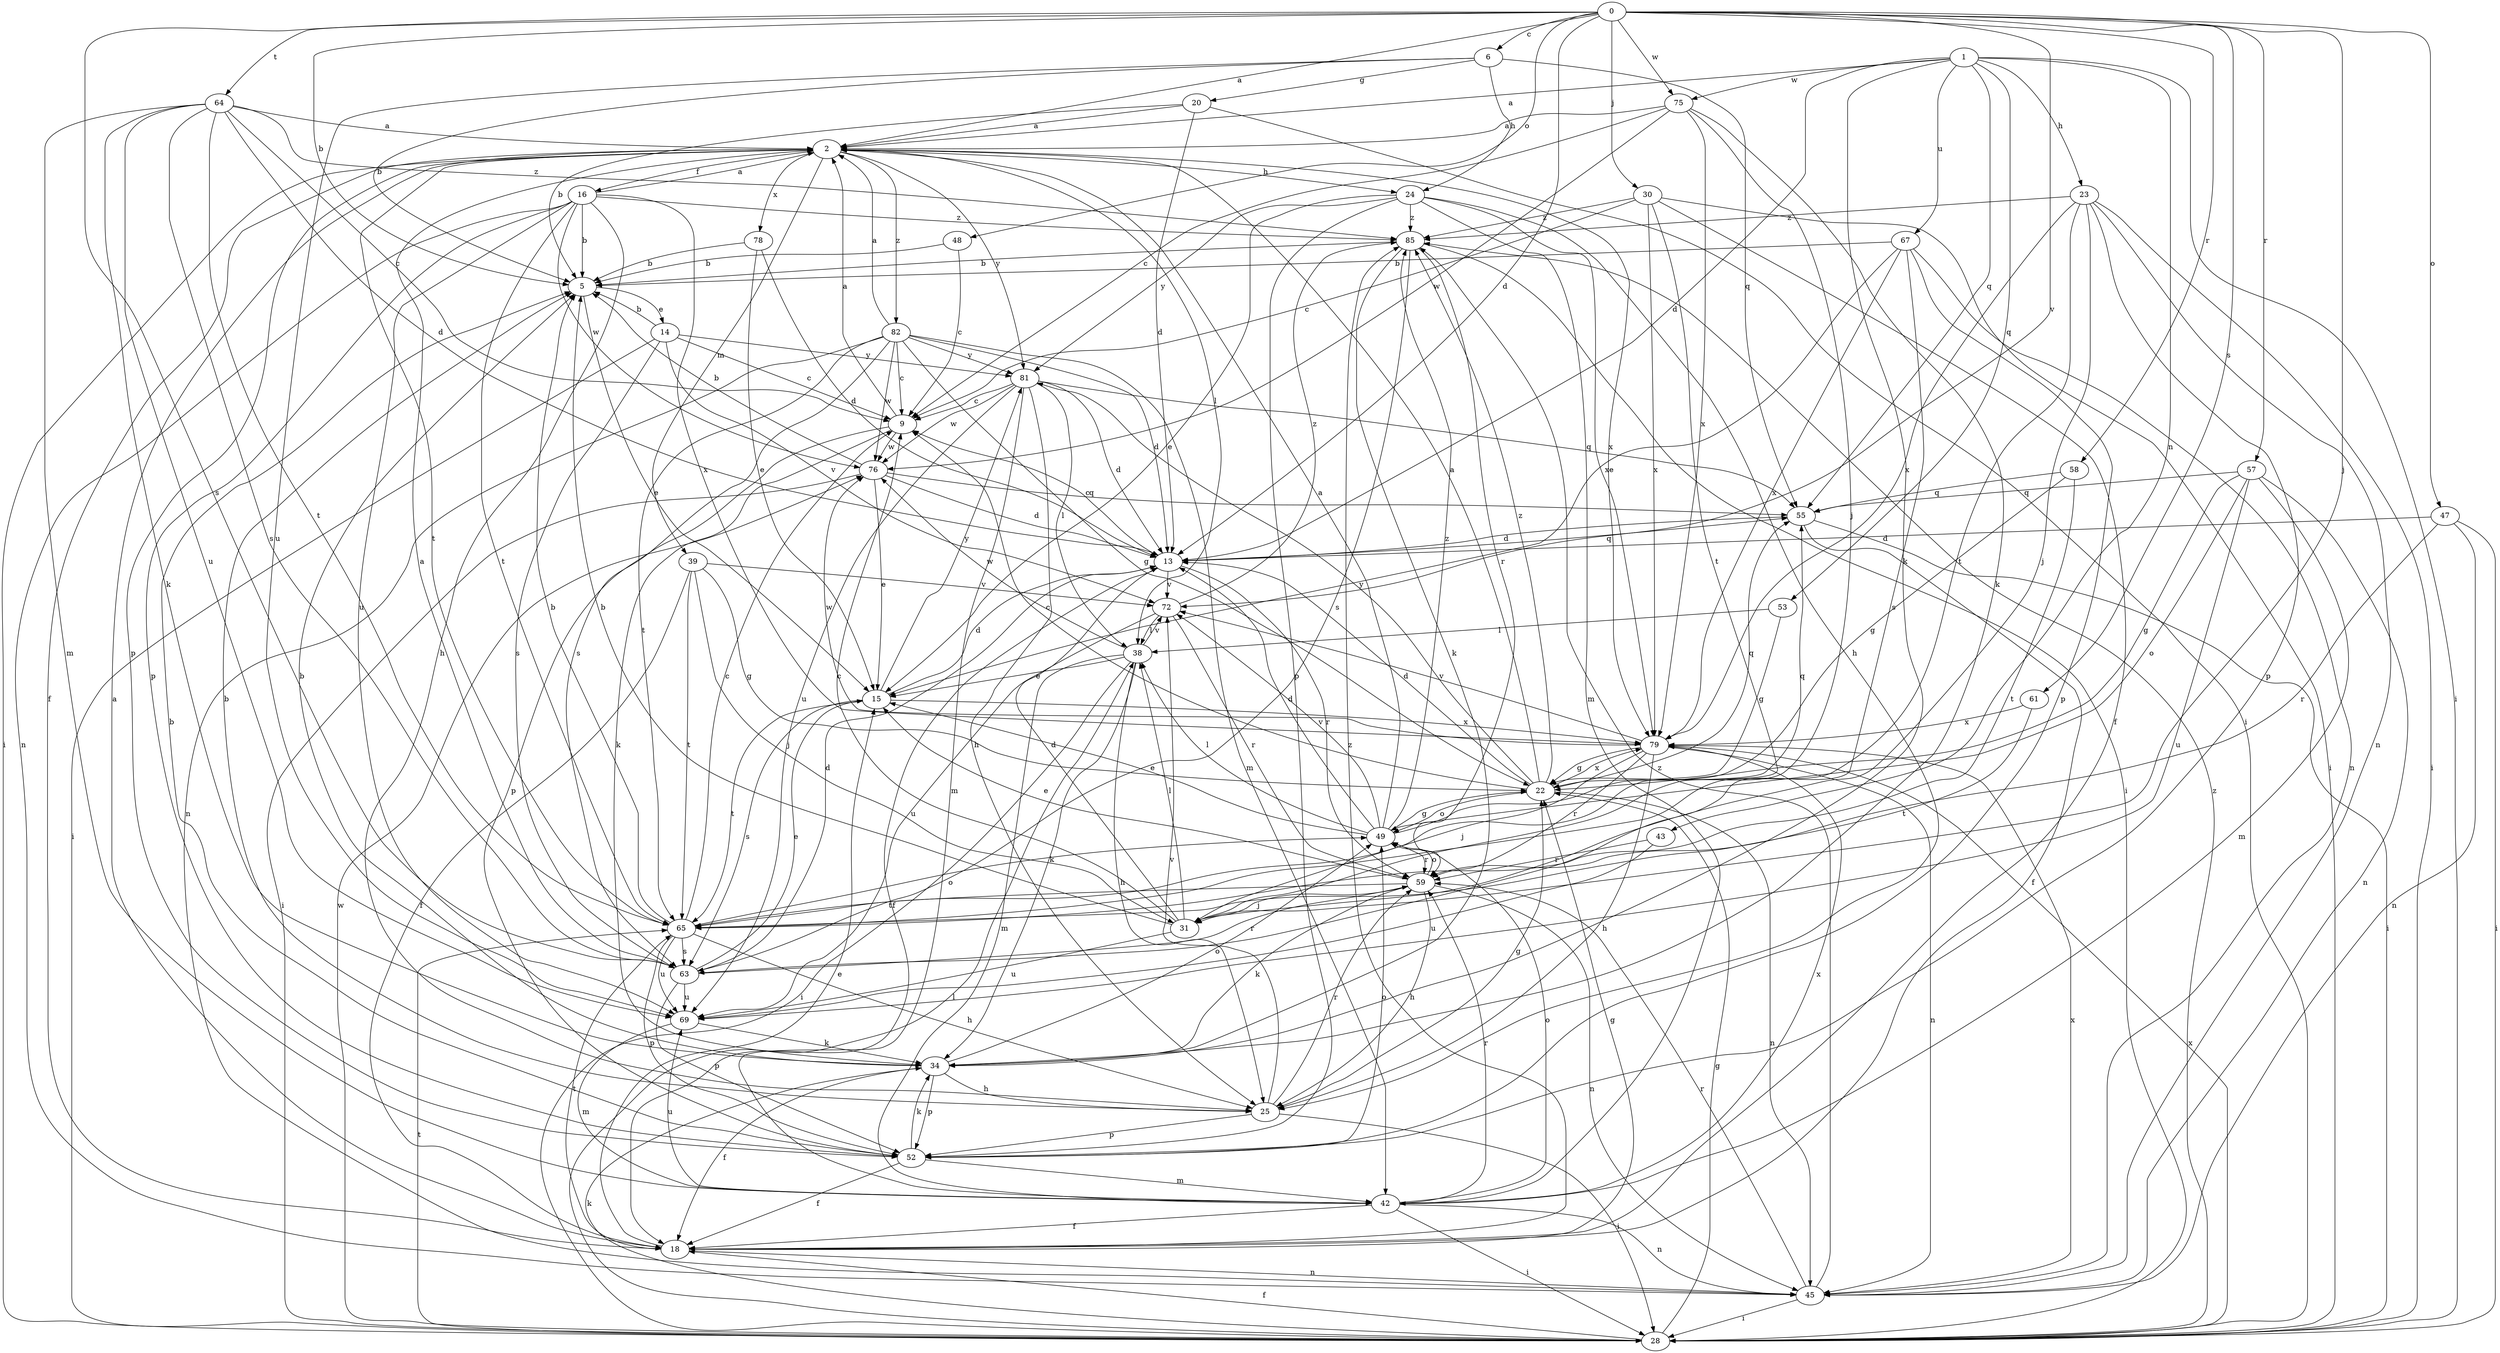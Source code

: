 strict digraph  {
0;
1;
2;
5;
6;
9;
13;
14;
15;
16;
18;
20;
22;
23;
24;
25;
28;
30;
31;
34;
38;
39;
42;
43;
45;
47;
48;
49;
52;
53;
55;
57;
58;
59;
61;
63;
64;
65;
67;
69;
72;
75;
76;
78;
79;
81;
82;
85;
0 -> 2  [label=a];
0 -> 5  [label=b];
0 -> 6  [label=c];
0 -> 13  [label=d];
0 -> 30  [label=j];
0 -> 31  [label=j];
0 -> 47  [label=o];
0 -> 48  [label=o];
0 -> 57  [label=r];
0 -> 58  [label=r];
0 -> 61  [label=s];
0 -> 63  [label=s];
0 -> 64  [label=t];
0 -> 72  [label=v];
0 -> 75  [label=w];
1 -> 2  [label=a];
1 -> 13  [label=d];
1 -> 23  [label=h];
1 -> 28  [label=i];
1 -> 34  [label=k];
1 -> 43  [label=n];
1 -> 53  [label=q];
1 -> 55  [label=q];
1 -> 67  [label=u];
1 -> 75  [label=w];
2 -> 16  [label=f];
2 -> 18  [label=f];
2 -> 24  [label=h];
2 -> 28  [label=i];
2 -> 38  [label=l];
2 -> 39  [label=m];
2 -> 52  [label=p];
2 -> 65  [label=t];
2 -> 78  [label=x];
2 -> 79  [label=x];
2 -> 81  [label=y];
2 -> 82  [label=z];
5 -> 14  [label=e];
5 -> 15  [label=e];
6 -> 5  [label=b];
6 -> 20  [label=g];
6 -> 24  [label=h];
6 -> 55  [label=q];
6 -> 69  [label=u];
9 -> 2  [label=a];
9 -> 34  [label=k];
9 -> 52  [label=p];
9 -> 76  [label=w];
13 -> 9  [label=c];
13 -> 18  [label=f];
13 -> 55  [label=q];
13 -> 59  [label=r];
13 -> 72  [label=v];
14 -> 5  [label=b];
14 -> 9  [label=c];
14 -> 28  [label=i];
14 -> 63  [label=s];
14 -> 72  [label=v];
14 -> 81  [label=y];
15 -> 13  [label=d];
15 -> 63  [label=s];
15 -> 65  [label=t];
15 -> 79  [label=x];
15 -> 81  [label=y];
16 -> 2  [label=a];
16 -> 5  [label=b];
16 -> 25  [label=h];
16 -> 45  [label=n];
16 -> 52  [label=p];
16 -> 65  [label=t];
16 -> 69  [label=u];
16 -> 76  [label=w];
16 -> 79  [label=x];
16 -> 85  [label=z];
18 -> 2  [label=a];
18 -> 15  [label=e];
18 -> 22  [label=g];
18 -> 45  [label=n];
18 -> 65  [label=t];
18 -> 85  [label=z];
20 -> 2  [label=a];
20 -> 5  [label=b];
20 -> 13  [label=d];
20 -> 28  [label=i];
22 -> 2  [label=a];
22 -> 9  [label=c];
22 -> 13  [label=d];
22 -> 45  [label=n];
22 -> 49  [label=o];
22 -> 55  [label=q];
22 -> 79  [label=x];
22 -> 81  [label=y];
22 -> 85  [label=z];
23 -> 28  [label=i];
23 -> 31  [label=j];
23 -> 45  [label=n];
23 -> 52  [label=p];
23 -> 65  [label=t];
23 -> 79  [label=x];
23 -> 85  [label=z];
24 -> 15  [label=e];
24 -> 25  [label=h];
24 -> 42  [label=m];
24 -> 52  [label=p];
24 -> 79  [label=x];
24 -> 81  [label=y];
24 -> 85  [label=z];
25 -> 5  [label=b];
25 -> 22  [label=g];
25 -> 28  [label=i];
25 -> 52  [label=p];
25 -> 59  [label=r];
25 -> 72  [label=v];
28 -> 18  [label=f];
28 -> 22  [label=g];
28 -> 34  [label=k];
28 -> 38  [label=l];
28 -> 65  [label=t];
28 -> 76  [label=w];
28 -> 79  [label=x];
28 -> 85  [label=z];
30 -> 9  [label=c];
30 -> 18  [label=f];
30 -> 28  [label=i];
30 -> 65  [label=t];
30 -> 79  [label=x];
30 -> 85  [label=z];
31 -> 5  [label=b];
31 -> 9  [label=c];
31 -> 13  [label=d];
31 -> 38  [label=l];
31 -> 69  [label=u];
34 -> 5  [label=b];
34 -> 18  [label=f];
34 -> 25  [label=h];
34 -> 49  [label=o];
34 -> 52  [label=p];
38 -> 15  [label=e];
38 -> 25  [label=h];
38 -> 28  [label=i];
38 -> 34  [label=k];
38 -> 42  [label=m];
38 -> 72  [label=v];
38 -> 76  [label=w];
39 -> 18  [label=f];
39 -> 22  [label=g];
39 -> 31  [label=j];
39 -> 65  [label=t];
39 -> 72  [label=v];
42 -> 18  [label=f];
42 -> 28  [label=i];
42 -> 45  [label=n];
42 -> 49  [label=o];
42 -> 59  [label=r];
42 -> 69  [label=u];
42 -> 79  [label=x];
43 -> 59  [label=r];
43 -> 69  [label=u];
45 -> 28  [label=i];
45 -> 59  [label=r];
45 -> 79  [label=x];
45 -> 85  [label=z];
47 -> 13  [label=d];
47 -> 28  [label=i];
47 -> 45  [label=n];
47 -> 59  [label=r];
48 -> 5  [label=b];
48 -> 9  [label=c];
49 -> 2  [label=a];
49 -> 13  [label=d];
49 -> 15  [label=e];
49 -> 22  [label=g];
49 -> 38  [label=l];
49 -> 55  [label=q];
49 -> 59  [label=r];
49 -> 72  [label=v];
49 -> 85  [label=z];
52 -> 5  [label=b];
52 -> 18  [label=f];
52 -> 34  [label=k];
52 -> 42  [label=m];
52 -> 49  [label=o];
53 -> 22  [label=g];
53 -> 38  [label=l];
55 -> 13  [label=d];
55 -> 18  [label=f];
55 -> 28  [label=i];
57 -> 22  [label=g];
57 -> 42  [label=m];
57 -> 45  [label=n];
57 -> 49  [label=o];
57 -> 55  [label=q];
57 -> 69  [label=u];
58 -> 22  [label=g];
58 -> 55  [label=q];
58 -> 65  [label=t];
59 -> 15  [label=e];
59 -> 25  [label=h];
59 -> 31  [label=j];
59 -> 34  [label=k];
59 -> 45  [label=n];
59 -> 49  [label=o];
59 -> 65  [label=t];
61 -> 65  [label=t];
61 -> 79  [label=x];
63 -> 2  [label=a];
63 -> 13  [label=d];
63 -> 15  [label=e];
63 -> 52  [label=p];
63 -> 59  [label=r];
63 -> 69  [label=u];
64 -> 2  [label=a];
64 -> 9  [label=c];
64 -> 13  [label=d];
64 -> 34  [label=k];
64 -> 42  [label=m];
64 -> 63  [label=s];
64 -> 65  [label=t];
64 -> 69  [label=u];
64 -> 85  [label=z];
65 -> 5  [label=b];
65 -> 9  [label=c];
65 -> 25  [label=h];
65 -> 49  [label=o];
65 -> 52  [label=p];
65 -> 63  [label=s];
65 -> 69  [label=u];
67 -> 5  [label=b];
67 -> 15  [label=e];
67 -> 45  [label=n];
67 -> 52  [label=p];
67 -> 63  [label=s];
67 -> 79  [label=x];
69 -> 34  [label=k];
69 -> 42  [label=m];
72 -> 38  [label=l];
72 -> 59  [label=r];
72 -> 69  [label=u];
72 -> 85  [label=z];
75 -> 2  [label=a];
75 -> 9  [label=c];
75 -> 31  [label=j];
75 -> 34  [label=k];
75 -> 76  [label=w];
75 -> 79  [label=x];
76 -> 5  [label=b];
76 -> 13  [label=d];
76 -> 15  [label=e];
76 -> 28  [label=i];
76 -> 55  [label=q];
78 -> 5  [label=b];
78 -> 13  [label=d];
78 -> 15  [label=e];
79 -> 22  [label=g];
79 -> 25  [label=h];
79 -> 31  [label=j];
79 -> 45  [label=n];
79 -> 59  [label=r];
79 -> 72  [label=v];
79 -> 76  [label=w];
81 -> 9  [label=c];
81 -> 13  [label=d];
81 -> 25  [label=h];
81 -> 38  [label=l];
81 -> 42  [label=m];
81 -> 55  [label=q];
81 -> 69  [label=u];
81 -> 76  [label=w];
82 -> 2  [label=a];
82 -> 9  [label=c];
82 -> 13  [label=d];
82 -> 22  [label=g];
82 -> 42  [label=m];
82 -> 45  [label=n];
82 -> 63  [label=s];
82 -> 65  [label=t];
82 -> 76  [label=w];
82 -> 81  [label=y];
85 -> 5  [label=b];
85 -> 28  [label=i];
85 -> 34  [label=k];
85 -> 59  [label=r];
85 -> 63  [label=s];
}

